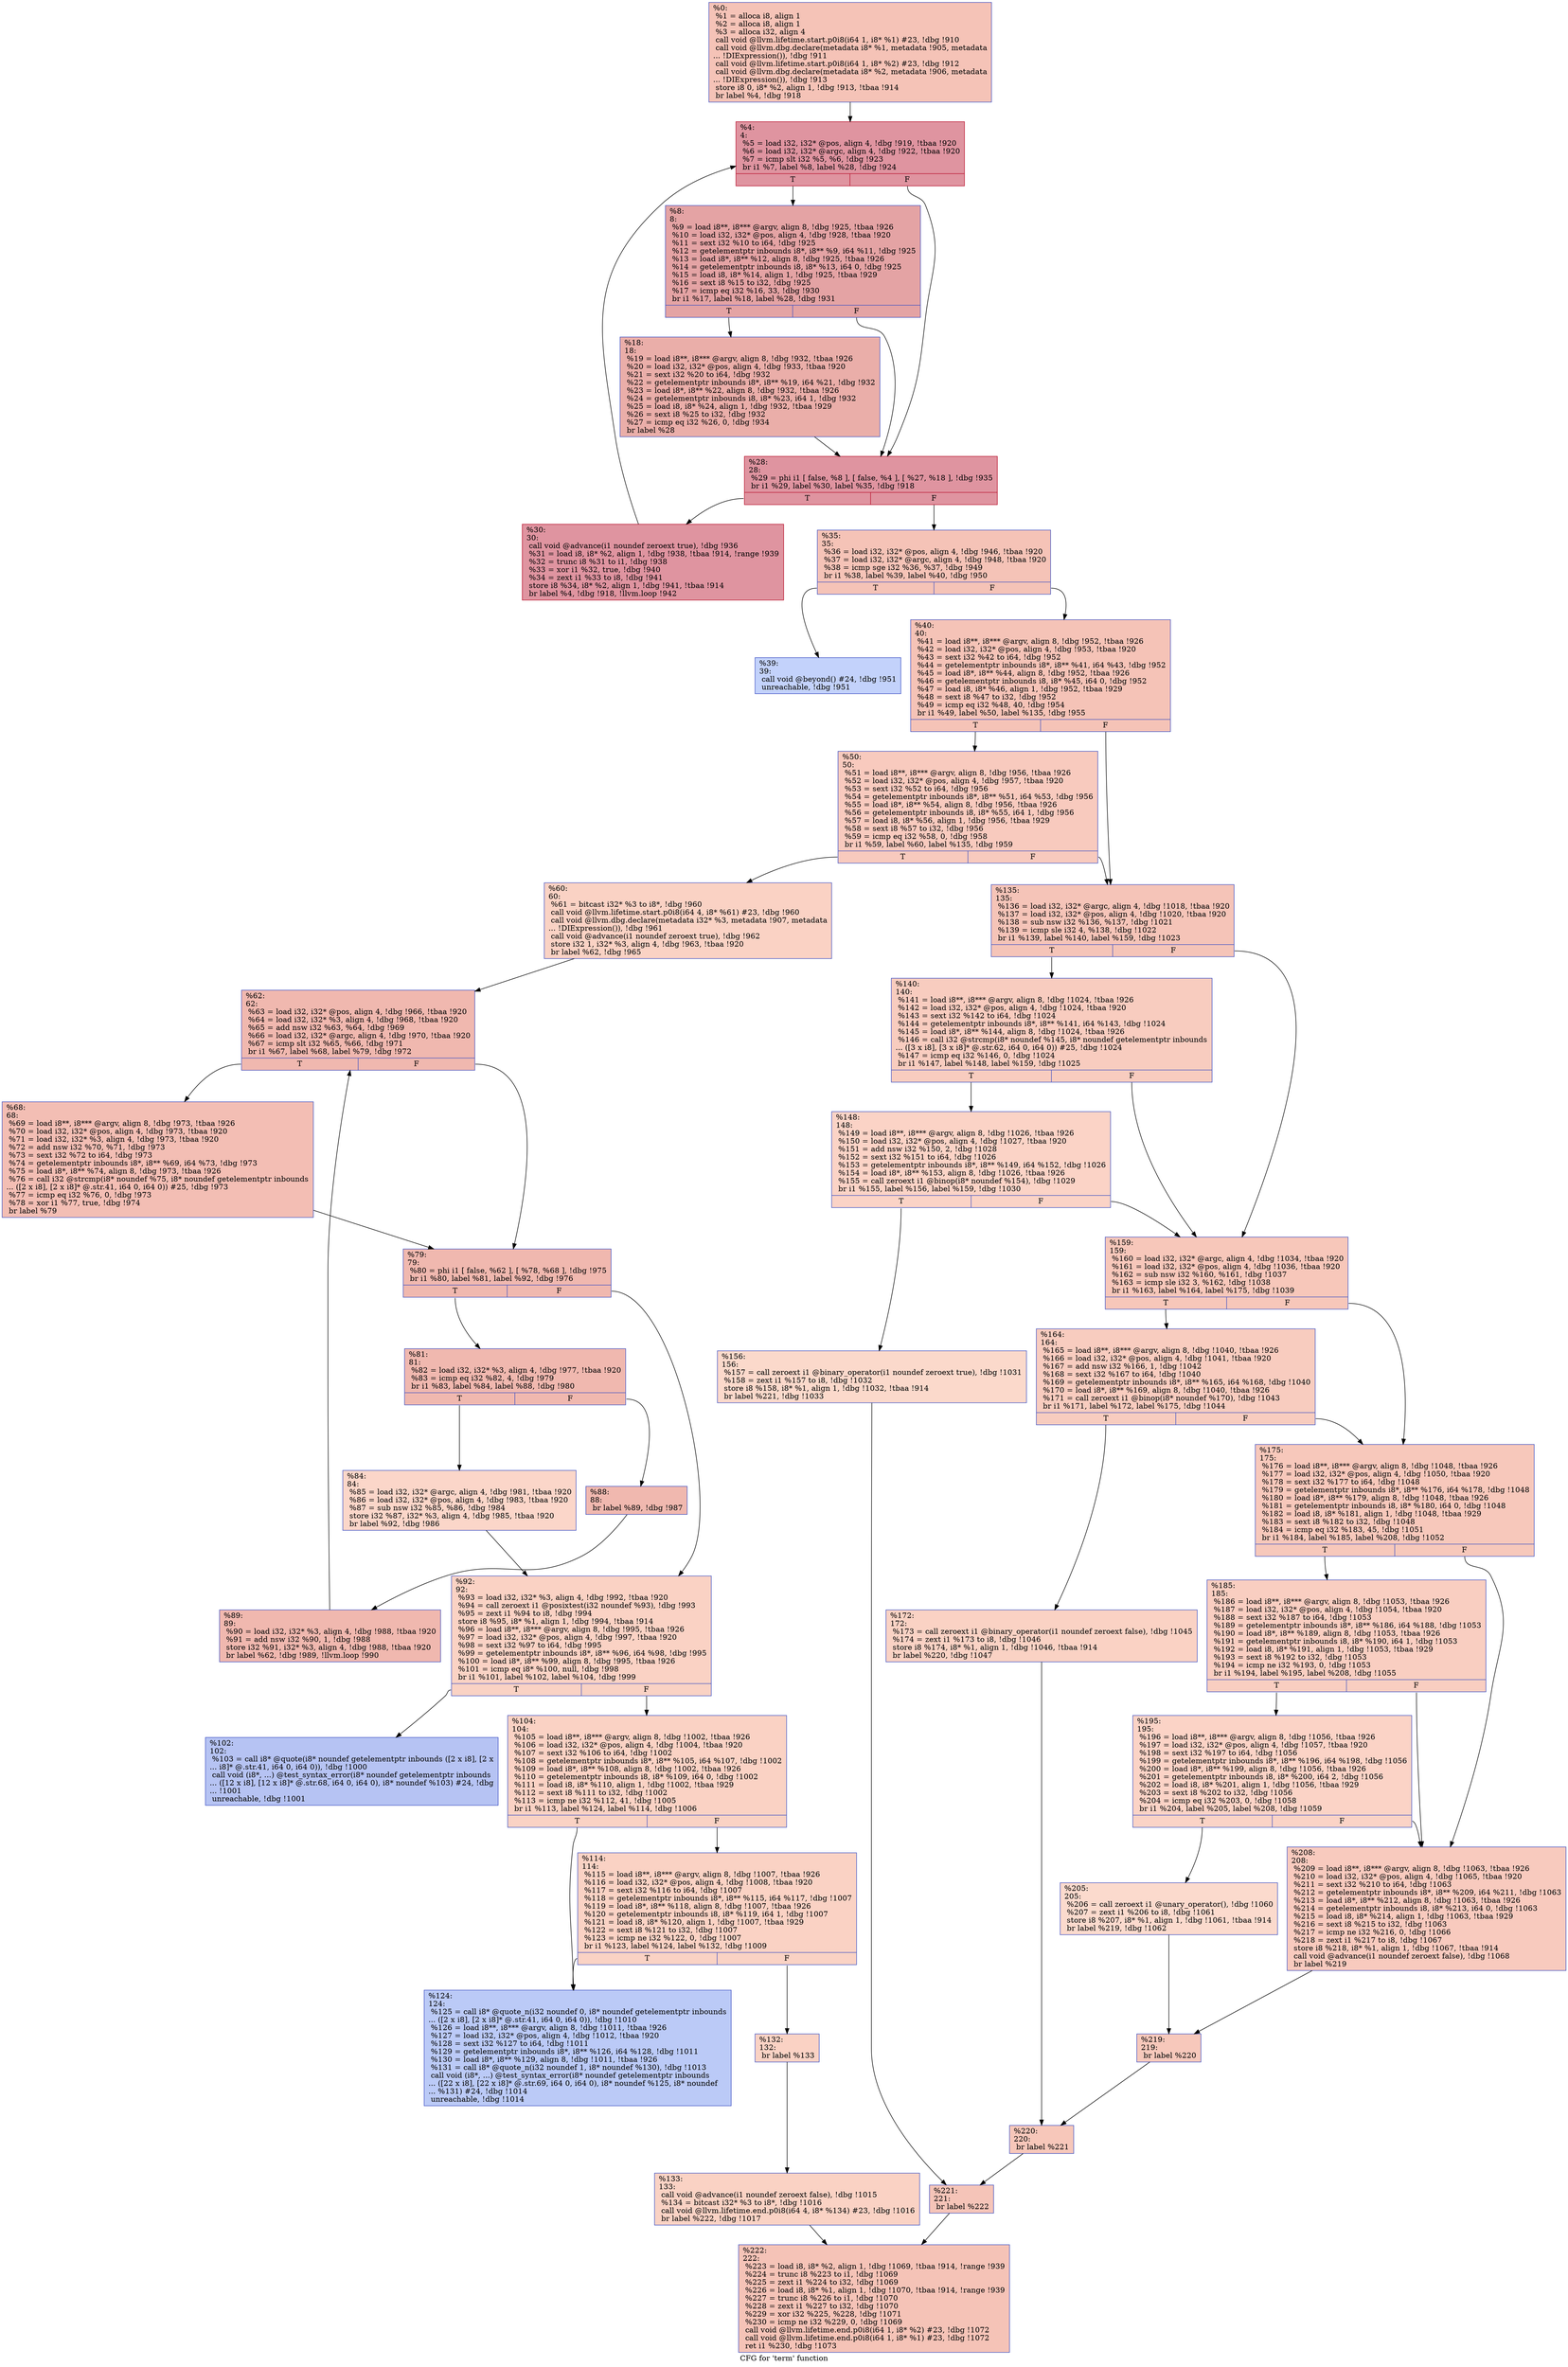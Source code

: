 digraph "CFG for 'term' function" {
	label="CFG for 'term' function";

	Node0x14adb00 [shape=record,color="#3d50c3ff", style=filled, fillcolor="#e8765c70",label="{%0:\l  %1 = alloca i8, align 1\l  %2 = alloca i8, align 1\l  %3 = alloca i32, align 4\l  call void @llvm.lifetime.start.p0i8(i64 1, i8* %1) #23, !dbg !910\l  call void @llvm.dbg.declare(metadata i8* %1, metadata !905, metadata\l... !DIExpression()), !dbg !911\l  call void @llvm.lifetime.start.p0i8(i64 1, i8* %2) #23, !dbg !912\l  call void @llvm.dbg.declare(metadata i8* %2, metadata !906, metadata\l... !DIExpression()), !dbg !913\l  store i8 0, i8* %2, align 1, !dbg !913, !tbaa !914\l  br label %4, !dbg !918\l}"];
	Node0x14adb00 -> Node0x14afca0;
	Node0x14afca0 [shape=record,color="#b70d28ff", style=filled, fillcolor="#b70d2870",label="{%4:\l4:                                                \l  %5 = load i32, i32* @pos, align 4, !dbg !919, !tbaa !920\l  %6 = load i32, i32* @argc, align 4, !dbg !922, !tbaa !920\l  %7 = icmp slt i32 %5, %6, !dbg !923\l  br i1 %7, label %8, label %28, !dbg !924\l|{<s0>T|<s1>F}}"];
	Node0x14afca0:s0 -> Node0x14afcf0;
	Node0x14afca0:s1 -> Node0x14afd90;
	Node0x14afcf0 [shape=record,color="#3d50c3ff", style=filled, fillcolor="#c32e3170",label="{%8:\l8:                                                \l  %9 = load i8**, i8*** @argv, align 8, !dbg !925, !tbaa !926\l  %10 = load i32, i32* @pos, align 4, !dbg !928, !tbaa !920\l  %11 = sext i32 %10 to i64, !dbg !925\l  %12 = getelementptr inbounds i8*, i8** %9, i64 %11, !dbg !925\l  %13 = load i8*, i8** %12, align 8, !dbg !925, !tbaa !926\l  %14 = getelementptr inbounds i8, i8* %13, i64 0, !dbg !925\l  %15 = load i8, i8* %14, align 1, !dbg !925, !tbaa !929\l  %16 = sext i8 %15 to i32, !dbg !925\l  %17 = icmp eq i32 %16, 33, !dbg !930\l  br i1 %17, label %18, label %28, !dbg !931\l|{<s0>T|<s1>F}}"];
	Node0x14afcf0:s0 -> Node0x14afd40;
	Node0x14afcf0:s1 -> Node0x14afd90;
	Node0x14afd40 [shape=record,color="#3d50c3ff", style=filled, fillcolor="#d0473d70",label="{%18:\l18:                                               \l  %19 = load i8**, i8*** @argv, align 8, !dbg !932, !tbaa !926\l  %20 = load i32, i32* @pos, align 4, !dbg !933, !tbaa !920\l  %21 = sext i32 %20 to i64, !dbg !932\l  %22 = getelementptr inbounds i8*, i8** %19, i64 %21, !dbg !932\l  %23 = load i8*, i8** %22, align 8, !dbg !932, !tbaa !926\l  %24 = getelementptr inbounds i8, i8* %23, i64 1, !dbg !932\l  %25 = load i8, i8* %24, align 1, !dbg !932, !tbaa !929\l  %26 = sext i8 %25 to i32, !dbg !932\l  %27 = icmp eq i32 %26, 0, !dbg !934\l  br label %28\l}"];
	Node0x14afd40 -> Node0x14afd90;
	Node0x14afd90 [shape=record,color="#b70d28ff", style=filled, fillcolor="#b70d2870",label="{%28:\l28:                                               \l  %29 = phi i1 [ false, %8 ], [ false, %4 ], [ %27, %18 ], !dbg !935\l  br i1 %29, label %30, label %35, !dbg !918\l|{<s0>T|<s1>F}}"];
	Node0x14afd90:s0 -> Node0x14afde0;
	Node0x14afd90:s1 -> Node0x14afe30;
	Node0x14afde0 [shape=record,color="#b70d28ff", style=filled, fillcolor="#b70d2870",label="{%30:\l30:                                               \l  call void @advance(i1 noundef zeroext true), !dbg !936\l  %31 = load i8, i8* %2, align 1, !dbg !938, !tbaa !914, !range !939\l  %32 = trunc i8 %31 to i1, !dbg !938\l  %33 = xor i1 %32, true, !dbg !940\l  %34 = zext i1 %33 to i8, !dbg !941\l  store i8 %34, i8* %2, align 1, !dbg !941, !tbaa !914\l  br label %4, !dbg !918, !llvm.loop !942\l}"];
	Node0x14afde0 -> Node0x14afca0;
	Node0x14afe30 [shape=record,color="#3d50c3ff", style=filled, fillcolor="#e8765c70",label="{%35:\l35:                                               \l  %36 = load i32, i32* @pos, align 4, !dbg !946, !tbaa !920\l  %37 = load i32, i32* @argc, align 4, !dbg !948, !tbaa !920\l  %38 = icmp sge i32 %36, %37, !dbg !949\l  br i1 %38, label %39, label %40, !dbg !950\l|{<s0>T|<s1>F}}"];
	Node0x14afe30:s0 -> Node0x14afe80;
	Node0x14afe30:s1 -> Node0x14afed0;
	Node0x14afe80 [shape=record,color="#3d50c3ff", style=filled, fillcolor="#779af770",label="{%39:\l39:                                               \l  call void @beyond() #24, !dbg !951\l  unreachable, !dbg !951\l}"];
	Node0x14afed0 [shape=record,color="#3d50c3ff", style=filled, fillcolor="#e8765c70",label="{%40:\l40:                                               \l  %41 = load i8**, i8*** @argv, align 8, !dbg !952, !tbaa !926\l  %42 = load i32, i32* @pos, align 4, !dbg !953, !tbaa !920\l  %43 = sext i32 %42 to i64, !dbg !952\l  %44 = getelementptr inbounds i8*, i8** %41, i64 %43, !dbg !952\l  %45 = load i8*, i8** %44, align 8, !dbg !952, !tbaa !926\l  %46 = getelementptr inbounds i8, i8* %45, i64 0, !dbg !952\l  %47 = load i8, i8* %46, align 1, !dbg !952, !tbaa !929\l  %48 = sext i8 %47 to i32, !dbg !952\l  %49 = icmp eq i32 %48, 40, !dbg !954\l  br i1 %49, label %50, label %135, !dbg !955\l|{<s0>T|<s1>F}}"];
	Node0x14afed0:s0 -> Node0x14aff20;
	Node0x14afed0:s1 -> Node0x14b0420;
	Node0x14aff20 [shape=record,color="#3d50c3ff", style=filled, fillcolor="#ef886b70",label="{%50:\l50:                                               \l  %51 = load i8**, i8*** @argv, align 8, !dbg !956, !tbaa !926\l  %52 = load i32, i32* @pos, align 4, !dbg !957, !tbaa !920\l  %53 = sext i32 %52 to i64, !dbg !956\l  %54 = getelementptr inbounds i8*, i8** %51, i64 %53, !dbg !956\l  %55 = load i8*, i8** %54, align 8, !dbg !956, !tbaa !926\l  %56 = getelementptr inbounds i8, i8* %55, i64 1, !dbg !956\l  %57 = load i8, i8* %56, align 1, !dbg !956, !tbaa !929\l  %58 = sext i8 %57 to i32, !dbg !956\l  %59 = icmp eq i32 %58, 0, !dbg !958\l  br i1 %59, label %60, label %135, !dbg !959\l|{<s0>T|<s1>F}}"];
	Node0x14aff20:s0 -> Node0x14aff70;
	Node0x14aff20:s1 -> Node0x14b0420;
	Node0x14aff70 [shape=record,color="#3d50c3ff", style=filled, fillcolor="#f4987a70",label="{%60:\l60:                                               \l  %61 = bitcast i32* %3 to i8*, !dbg !960\l  call void @llvm.lifetime.start.p0i8(i64 4, i8* %61) #23, !dbg !960\l  call void @llvm.dbg.declare(metadata i32* %3, metadata !907, metadata\l... !DIExpression()), !dbg !961\l  call void @advance(i1 noundef zeroext true), !dbg !962\l  store i32 1, i32* %3, align 4, !dbg !963, !tbaa !920\l  br label %62, !dbg !965\l}"];
	Node0x14aff70 -> Node0x14affc0;
	Node0x14affc0 [shape=record,color="#3d50c3ff", style=filled, fillcolor="#dc5d4a70",label="{%62:\l62:                                               \l  %63 = load i32, i32* @pos, align 4, !dbg !966, !tbaa !920\l  %64 = load i32, i32* %3, align 4, !dbg !968, !tbaa !920\l  %65 = add nsw i32 %63, %64, !dbg !969\l  %66 = load i32, i32* @argc, align 4, !dbg !970, !tbaa !920\l  %67 = icmp slt i32 %65, %66, !dbg !971\l  br i1 %67, label %68, label %79, !dbg !972\l|{<s0>T|<s1>F}}"];
	Node0x14affc0:s0 -> Node0x14b0010;
	Node0x14affc0:s1 -> Node0x14b0060;
	Node0x14b0010 [shape=record,color="#3d50c3ff", style=filled, fillcolor="#e36c5570",label="{%68:\l68:                                               \l  %69 = load i8**, i8*** @argv, align 8, !dbg !973, !tbaa !926\l  %70 = load i32, i32* @pos, align 4, !dbg !973, !tbaa !920\l  %71 = load i32, i32* %3, align 4, !dbg !973, !tbaa !920\l  %72 = add nsw i32 %70, %71, !dbg !973\l  %73 = sext i32 %72 to i64, !dbg !973\l  %74 = getelementptr inbounds i8*, i8** %69, i64 %73, !dbg !973\l  %75 = load i8*, i8** %74, align 8, !dbg !973, !tbaa !926\l  %76 = call i32 @strcmp(i8* noundef %75, i8* noundef getelementptr inbounds\l... ([2 x i8], [2 x i8]* @.str.41, i64 0, i64 0)) #25, !dbg !973\l  %77 = icmp eq i32 %76, 0, !dbg !973\l  %78 = xor i1 %77, true, !dbg !974\l  br label %79\l}"];
	Node0x14b0010 -> Node0x14b0060;
	Node0x14b0060 [shape=record,color="#3d50c3ff", style=filled, fillcolor="#dc5d4a70",label="{%79:\l79:                                               \l  %80 = phi i1 [ false, %62 ], [ %78, %68 ], !dbg !975\l  br i1 %80, label %81, label %92, !dbg !976\l|{<s0>T|<s1>F}}"];
	Node0x14b0060:s0 -> Node0x14b00b0;
	Node0x14b0060:s1 -> Node0x14b01f0;
	Node0x14b00b0 [shape=record,color="#3d50c3ff", style=filled, fillcolor="#dc5d4a70",label="{%81:\l81:                                               \l  %82 = load i32, i32* %3, align 4, !dbg !977, !tbaa !920\l  %83 = icmp eq i32 %82, 4, !dbg !979\l  br i1 %83, label %84, label %88, !dbg !980\l|{<s0>T|<s1>F}}"];
	Node0x14b00b0:s0 -> Node0x14b0100;
	Node0x14b00b0:s1 -> Node0x14b0150;
	Node0x14b0100 [shape=record,color="#3d50c3ff", style=filled, fillcolor="#f6a38570",label="{%84:\l84:                                               \l  %85 = load i32, i32* @argc, align 4, !dbg !981, !tbaa !920\l  %86 = load i32, i32* @pos, align 4, !dbg !983, !tbaa !920\l  %87 = sub nsw i32 %85, %86, !dbg !984\l  store i32 %87, i32* %3, align 4, !dbg !985, !tbaa !920\l  br label %92, !dbg !986\l}"];
	Node0x14b0100 -> Node0x14b01f0;
	Node0x14b0150 [shape=record,color="#3d50c3ff", style=filled, fillcolor="#dc5d4a70",label="{%88:\l88:                                               \l  br label %89, !dbg !987\l}"];
	Node0x14b0150 -> Node0x14b01a0;
	Node0x14b01a0 [shape=record,color="#3d50c3ff", style=filled, fillcolor="#dc5d4a70",label="{%89:\l89:                                               \l  %90 = load i32, i32* %3, align 4, !dbg !988, !tbaa !920\l  %91 = add nsw i32 %90, 1, !dbg !988\l  store i32 %91, i32* %3, align 4, !dbg !988, !tbaa !920\l  br label %62, !dbg !989, !llvm.loop !990\l}"];
	Node0x14b01a0 -> Node0x14affc0;
	Node0x14b01f0 [shape=record,color="#3d50c3ff", style=filled, fillcolor="#f4987a70",label="{%92:\l92:                                               \l  %93 = load i32, i32* %3, align 4, !dbg !992, !tbaa !920\l  %94 = call zeroext i1 @posixtest(i32 noundef %93), !dbg !993\l  %95 = zext i1 %94 to i8, !dbg !994\l  store i8 %95, i8* %1, align 1, !dbg !994, !tbaa !914\l  %96 = load i8**, i8*** @argv, align 8, !dbg !995, !tbaa !926\l  %97 = load i32, i32* @pos, align 4, !dbg !997, !tbaa !920\l  %98 = sext i32 %97 to i64, !dbg !995\l  %99 = getelementptr inbounds i8*, i8** %96, i64 %98, !dbg !995\l  %100 = load i8*, i8** %99, align 8, !dbg !995, !tbaa !926\l  %101 = icmp eq i8* %100, null, !dbg !998\l  br i1 %101, label %102, label %104, !dbg !999\l|{<s0>T|<s1>F}}"];
	Node0x14b01f0:s0 -> Node0x14b0240;
	Node0x14b01f0:s1 -> Node0x14b0290;
	Node0x14b0240 [shape=record,color="#3d50c3ff", style=filled, fillcolor="#5977e370",label="{%102:\l102:                                              \l  %103 = call i8* @quote(i8* noundef getelementptr inbounds ([2 x i8], [2 x\l... i8]* @.str.41, i64 0, i64 0)), !dbg !1000\l  call void (i8*, ...) @test_syntax_error(i8* noundef getelementptr inbounds\l... ([12 x i8], [12 x i8]* @.str.68, i64 0, i64 0), i8* noundef %103) #24, !dbg\l... !1001\l  unreachable, !dbg !1001\l}"];
	Node0x14b0290 [shape=record,color="#3d50c3ff", style=filled, fillcolor="#f4987a70",label="{%104:\l104:                                              \l  %105 = load i8**, i8*** @argv, align 8, !dbg !1002, !tbaa !926\l  %106 = load i32, i32* @pos, align 4, !dbg !1004, !tbaa !920\l  %107 = sext i32 %106 to i64, !dbg !1002\l  %108 = getelementptr inbounds i8*, i8** %105, i64 %107, !dbg !1002\l  %109 = load i8*, i8** %108, align 8, !dbg !1002, !tbaa !926\l  %110 = getelementptr inbounds i8, i8* %109, i64 0, !dbg !1002\l  %111 = load i8, i8* %110, align 1, !dbg !1002, !tbaa !929\l  %112 = sext i8 %111 to i32, !dbg !1002\l  %113 = icmp ne i32 %112, 41, !dbg !1005\l  br i1 %113, label %124, label %114, !dbg !1006\l|{<s0>T|<s1>F}}"];
	Node0x14b0290:s0 -> Node0x14b0330;
	Node0x14b0290:s1 -> Node0x14b02e0;
	Node0x14b02e0 [shape=record,color="#3d50c3ff", style=filled, fillcolor="#f4987a70",label="{%114:\l114:                                              \l  %115 = load i8**, i8*** @argv, align 8, !dbg !1007, !tbaa !926\l  %116 = load i32, i32* @pos, align 4, !dbg !1008, !tbaa !920\l  %117 = sext i32 %116 to i64, !dbg !1007\l  %118 = getelementptr inbounds i8*, i8** %115, i64 %117, !dbg !1007\l  %119 = load i8*, i8** %118, align 8, !dbg !1007, !tbaa !926\l  %120 = getelementptr inbounds i8, i8* %119, i64 1, !dbg !1007\l  %121 = load i8, i8* %120, align 1, !dbg !1007, !tbaa !929\l  %122 = sext i8 %121 to i32, !dbg !1007\l  %123 = icmp ne i32 %122, 0, !dbg !1007\l  br i1 %123, label %124, label %132, !dbg !1009\l|{<s0>T|<s1>F}}"];
	Node0x14b02e0:s0 -> Node0x14b0330;
	Node0x14b02e0:s1 -> Node0x14b0380;
	Node0x14b0330 [shape=record,color="#3d50c3ff", style=filled, fillcolor="#6687ed70",label="{%124:\l124:                                              \l  %125 = call i8* @quote_n(i32 noundef 0, i8* noundef getelementptr inbounds\l... ([2 x i8], [2 x i8]* @.str.41, i64 0, i64 0)), !dbg !1010\l  %126 = load i8**, i8*** @argv, align 8, !dbg !1011, !tbaa !926\l  %127 = load i32, i32* @pos, align 4, !dbg !1012, !tbaa !920\l  %128 = sext i32 %127 to i64, !dbg !1011\l  %129 = getelementptr inbounds i8*, i8** %126, i64 %128, !dbg !1011\l  %130 = load i8*, i8** %129, align 8, !dbg !1011, !tbaa !926\l  %131 = call i8* @quote_n(i32 noundef 1, i8* noundef %130), !dbg !1013\l  call void (i8*, ...) @test_syntax_error(i8* noundef getelementptr inbounds\l... ([22 x i8], [22 x i8]* @.str.69, i64 0, i64 0), i8* noundef %125, i8* noundef\l... %131) #24, !dbg !1014\l  unreachable, !dbg !1014\l}"];
	Node0x14b0380 [shape=record,color="#3d50c3ff", style=filled, fillcolor="#f4987a70",label="{%132:\l132:                                              \l  br label %133\l}"];
	Node0x14b0380 -> Node0x14b03d0;
	Node0x14b03d0 [shape=record,color="#3d50c3ff", style=filled, fillcolor="#f4987a70",label="{%133:\l133:                                              \l  call void @advance(i1 noundef zeroext false), !dbg !1015\l  %134 = bitcast i32* %3 to i8*, !dbg !1016\l  call void @llvm.lifetime.end.p0i8(i64 4, i8* %134) #23, !dbg !1016\l  br label %222, !dbg !1017\l}"];
	Node0x14b03d0 -> Node0x14b08d0;
	Node0x14b0420 [shape=record,color="#3d50c3ff", style=filled, fillcolor="#e97a5f70",label="{%135:\l135:                                              \l  %136 = load i32, i32* @argc, align 4, !dbg !1018, !tbaa !920\l  %137 = load i32, i32* @pos, align 4, !dbg !1020, !tbaa !920\l  %138 = sub nsw i32 %136, %137, !dbg !1021\l  %139 = icmp sle i32 4, %138, !dbg !1022\l  br i1 %139, label %140, label %159, !dbg !1023\l|{<s0>T|<s1>F}}"];
	Node0x14b0420:s0 -> Node0x14b0470;
	Node0x14b0420:s1 -> Node0x14b0560;
	Node0x14b0470 [shape=record,color="#3d50c3ff", style=filled, fillcolor="#f08b6e70",label="{%140:\l140:                                              \l  %141 = load i8**, i8*** @argv, align 8, !dbg !1024, !tbaa !926\l  %142 = load i32, i32* @pos, align 4, !dbg !1024, !tbaa !920\l  %143 = sext i32 %142 to i64, !dbg !1024\l  %144 = getelementptr inbounds i8*, i8** %141, i64 %143, !dbg !1024\l  %145 = load i8*, i8** %144, align 8, !dbg !1024, !tbaa !926\l  %146 = call i32 @strcmp(i8* noundef %145, i8* noundef getelementptr inbounds\l... ([3 x i8], [3 x i8]* @.str.62, i64 0, i64 0)) #25, !dbg !1024\l  %147 = icmp eq i32 %146, 0, !dbg !1024\l  br i1 %147, label %148, label %159, !dbg !1025\l|{<s0>T|<s1>F}}"];
	Node0x14b0470:s0 -> Node0x14b04c0;
	Node0x14b0470:s1 -> Node0x14b0560;
	Node0x14b04c0 [shape=record,color="#3d50c3ff", style=filled, fillcolor="#f59c7d70",label="{%148:\l148:                                              \l  %149 = load i8**, i8*** @argv, align 8, !dbg !1026, !tbaa !926\l  %150 = load i32, i32* @pos, align 4, !dbg !1027, !tbaa !920\l  %151 = add nsw i32 %150, 2, !dbg !1028\l  %152 = sext i32 %151 to i64, !dbg !1026\l  %153 = getelementptr inbounds i8*, i8** %149, i64 %152, !dbg !1026\l  %154 = load i8*, i8** %153, align 8, !dbg !1026, !tbaa !926\l  %155 = call zeroext i1 @binop(i8* noundef %154), !dbg !1029\l  br i1 %155, label %156, label %159, !dbg !1030\l|{<s0>T|<s1>F}}"];
	Node0x14b04c0:s0 -> Node0x14b0510;
	Node0x14b04c0:s1 -> Node0x14b0560;
	Node0x14b0510 [shape=record,color="#3d50c3ff", style=filled, fillcolor="#f7a88970",label="{%156:\l156:                                              \l  %157 = call zeroext i1 @binary_operator(i1 noundef zeroext true), !dbg !1031\l  %158 = zext i1 %157 to i8, !dbg !1032\l  store i8 %158, i8* %1, align 1, !dbg !1032, !tbaa !914\l  br label %221, !dbg !1033\l}"];
	Node0x14b0510 -> Node0x14b0880;
	Node0x14b0560 [shape=record,color="#3d50c3ff", style=filled, fillcolor="#ec7f6370",label="{%159:\l159:                                              \l  %160 = load i32, i32* @argc, align 4, !dbg !1034, !tbaa !920\l  %161 = load i32, i32* @pos, align 4, !dbg !1036, !tbaa !920\l  %162 = sub nsw i32 %160, %161, !dbg !1037\l  %163 = icmp sle i32 3, %162, !dbg !1038\l  br i1 %163, label %164, label %175, !dbg !1039\l|{<s0>T|<s1>F}}"];
	Node0x14b0560:s0 -> Node0x14b05b0;
	Node0x14b0560:s1 -> Node0x14b0650;
	Node0x14b05b0 [shape=record,color="#3d50c3ff", style=filled, fillcolor="#f08b6e70",label="{%164:\l164:                                              \l  %165 = load i8**, i8*** @argv, align 8, !dbg !1040, !tbaa !926\l  %166 = load i32, i32* @pos, align 4, !dbg !1041, !tbaa !920\l  %167 = add nsw i32 %166, 1, !dbg !1042\l  %168 = sext i32 %167 to i64, !dbg !1040\l  %169 = getelementptr inbounds i8*, i8** %165, i64 %168, !dbg !1040\l  %170 = load i8*, i8** %169, align 8, !dbg !1040, !tbaa !926\l  %171 = call zeroext i1 @binop(i8* noundef %170), !dbg !1043\l  br i1 %171, label %172, label %175, !dbg !1044\l|{<s0>T|<s1>F}}"];
	Node0x14b05b0:s0 -> Node0x14b0600;
	Node0x14b05b0:s1 -> Node0x14b0650;
	Node0x14b0600 [shape=record,color="#3d50c3ff", style=filled, fillcolor="#f4987a70",label="{%172:\l172:                                              \l  %173 = call zeroext i1 @binary_operator(i1 noundef zeroext false), !dbg !1045\l  %174 = zext i1 %173 to i8, !dbg !1046\l  store i8 %174, i8* %1, align 1, !dbg !1046, !tbaa !914\l  br label %220, !dbg !1047\l}"];
	Node0x14b0600 -> Node0x14b0830;
	Node0x14b0650 [shape=record,color="#3d50c3ff", style=filled, fillcolor="#ed836670",label="{%175:\l175:                                              \l  %176 = load i8**, i8*** @argv, align 8, !dbg !1048, !tbaa !926\l  %177 = load i32, i32* @pos, align 4, !dbg !1050, !tbaa !920\l  %178 = sext i32 %177 to i64, !dbg !1048\l  %179 = getelementptr inbounds i8*, i8** %176, i64 %178, !dbg !1048\l  %180 = load i8*, i8** %179, align 8, !dbg !1048, !tbaa !926\l  %181 = getelementptr inbounds i8, i8* %180, i64 0, !dbg !1048\l  %182 = load i8, i8* %181, align 1, !dbg !1048, !tbaa !929\l  %183 = sext i8 %182 to i32, !dbg !1048\l  %184 = icmp eq i32 %183, 45, !dbg !1051\l  br i1 %184, label %185, label %208, !dbg !1052\l|{<s0>T|<s1>F}}"];
	Node0x14b0650:s0 -> Node0x14b06a0;
	Node0x14b0650:s1 -> Node0x14b0790;
	Node0x14b06a0 [shape=record,color="#3d50c3ff", style=filled, fillcolor="#f2907270",label="{%185:\l185:                                              \l  %186 = load i8**, i8*** @argv, align 8, !dbg !1053, !tbaa !926\l  %187 = load i32, i32* @pos, align 4, !dbg !1054, !tbaa !920\l  %188 = sext i32 %187 to i64, !dbg !1053\l  %189 = getelementptr inbounds i8*, i8** %186, i64 %188, !dbg !1053\l  %190 = load i8*, i8** %189, align 8, !dbg !1053, !tbaa !926\l  %191 = getelementptr inbounds i8, i8* %190, i64 1, !dbg !1053\l  %192 = load i8, i8* %191, align 1, !dbg !1053, !tbaa !929\l  %193 = sext i8 %192 to i32, !dbg !1053\l  %194 = icmp ne i32 %193, 0, !dbg !1053\l  br i1 %194, label %195, label %208, !dbg !1055\l|{<s0>T|<s1>F}}"];
	Node0x14b06a0:s0 -> Node0x14b06f0;
	Node0x14b06a0:s1 -> Node0x14b0790;
	Node0x14b06f0 [shape=record,color="#3d50c3ff", style=filled, fillcolor="#f59c7d70",label="{%195:\l195:                                              \l  %196 = load i8**, i8*** @argv, align 8, !dbg !1056, !tbaa !926\l  %197 = load i32, i32* @pos, align 4, !dbg !1057, !tbaa !920\l  %198 = sext i32 %197 to i64, !dbg !1056\l  %199 = getelementptr inbounds i8*, i8** %196, i64 %198, !dbg !1056\l  %200 = load i8*, i8** %199, align 8, !dbg !1056, !tbaa !926\l  %201 = getelementptr inbounds i8, i8* %200, i64 2, !dbg !1056\l  %202 = load i8, i8* %201, align 1, !dbg !1056, !tbaa !929\l  %203 = sext i8 %202 to i32, !dbg !1056\l  %204 = icmp eq i32 %203, 0, !dbg !1058\l  br i1 %204, label %205, label %208, !dbg !1059\l|{<s0>T|<s1>F}}"];
	Node0x14b06f0:s0 -> Node0x14b0740;
	Node0x14b06f0:s1 -> Node0x14b0790;
	Node0x14b0740 [shape=record,color="#3d50c3ff", style=filled, fillcolor="#f7ac8e70",label="{%205:\l205:                                              \l  %206 = call zeroext i1 @unary_operator(), !dbg !1060\l  %207 = zext i1 %206 to i8, !dbg !1061\l  store i8 %207, i8* %1, align 1, !dbg !1061, !tbaa !914\l  br label %219, !dbg !1062\l}"];
	Node0x14b0740 -> Node0x14b07e0;
	Node0x14b0790 [shape=record,color="#3d50c3ff", style=filled, fillcolor="#ef886b70",label="{%208:\l208:                                              \l  %209 = load i8**, i8*** @argv, align 8, !dbg !1063, !tbaa !926\l  %210 = load i32, i32* @pos, align 4, !dbg !1065, !tbaa !920\l  %211 = sext i32 %210 to i64, !dbg !1063\l  %212 = getelementptr inbounds i8*, i8** %209, i64 %211, !dbg !1063\l  %213 = load i8*, i8** %212, align 8, !dbg !1063, !tbaa !926\l  %214 = getelementptr inbounds i8, i8* %213, i64 0, !dbg !1063\l  %215 = load i8, i8* %214, align 1, !dbg !1063, !tbaa !929\l  %216 = sext i8 %215 to i32, !dbg !1063\l  %217 = icmp ne i32 %216, 0, !dbg !1066\l  %218 = zext i1 %217 to i8, !dbg !1067\l  store i8 %218, i8* %1, align 1, !dbg !1067, !tbaa !914\l  call void @advance(i1 noundef zeroext false), !dbg !1068\l  br label %219\l}"];
	Node0x14b0790 -> Node0x14b07e0;
	Node0x14b07e0 [shape=record,color="#3d50c3ff", style=filled, fillcolor="#ed836670",label="{%219:\l219:                                              \l  br label %220\l}"];
	Node0x14b07e0 -> Node0x14b0830;
	Node0x14b0830 [shape=record,color="#3d50c3ff", style=filled, fillcolor="#ec7f6370",label="{%220:\l220:                                              \l  br label %221\l}"];
	Node0x14b0830 -> Node0x14b0880;
	Node0x14b0880 [shape=record,color="#3d50c3ff", style=filled, fillcolor="#e97a5f70",label="{%221:\l221:                                              \l  br label %222\l}"];
	Node0x14b0880 -> Node0x14b08d0;
	Node0x14b08d0 [shape=record,color="#3d50c3ff", style=filled, fillcolor="#e8765c70",label="{%222:\l222:                                              \l  %223 = load i8, i8* %2, align 1, !dbg !1069, !tbaa !914, !range !939\l  %224 = trunc i8 %223 to i1, !dbg !1069\l  %225 = zext i1 %224 to i32, !dbg !1069\l  %226 = load i8, i8* %1, align 1, !dbg !1070, !tbaa !914, !range !939\l  %227 = trunc i8 %226 to i1, !dbg !1070\l  %228 = zext i1 %227 to i32, !dbg !1070\l  %229 = xor i32 %225, %228, !dbg !1071\l  %230 = icmp ne i32 %229, 0, !dbg !1069\l  call void @llvm.lifetime.end.p0i8(i64 1, i8* %2) #23, !dbg !1072\l  call void @llvm.lifetime.end.p0i8(i64 1, i8* %1) #23, !dbg !1072\l  ret i1 %230, !dbg !1073\l}"];
}
